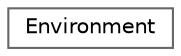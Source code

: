 digraph "Graphical Class Hierarchy"
{
 // LATEX_PDF_SIZE
  bgcolor="transparent";
  edge [fontname=Helvetica,fontsize=10,labelfontname=Helvetica,labelfontsize=10];
  node [fontname=Helvetica,fontsize=10,shape=box,height=0.2,width=0.4];
  rankdir="LR";
  Node0 [id="Node000000",label="Environment",height=0.2,width=0.4,color="grey40", fillcolor="white", style="filled",URL="$classEnvironment.html",tooltip="Environment for storing variables and managing scopes."];
}
